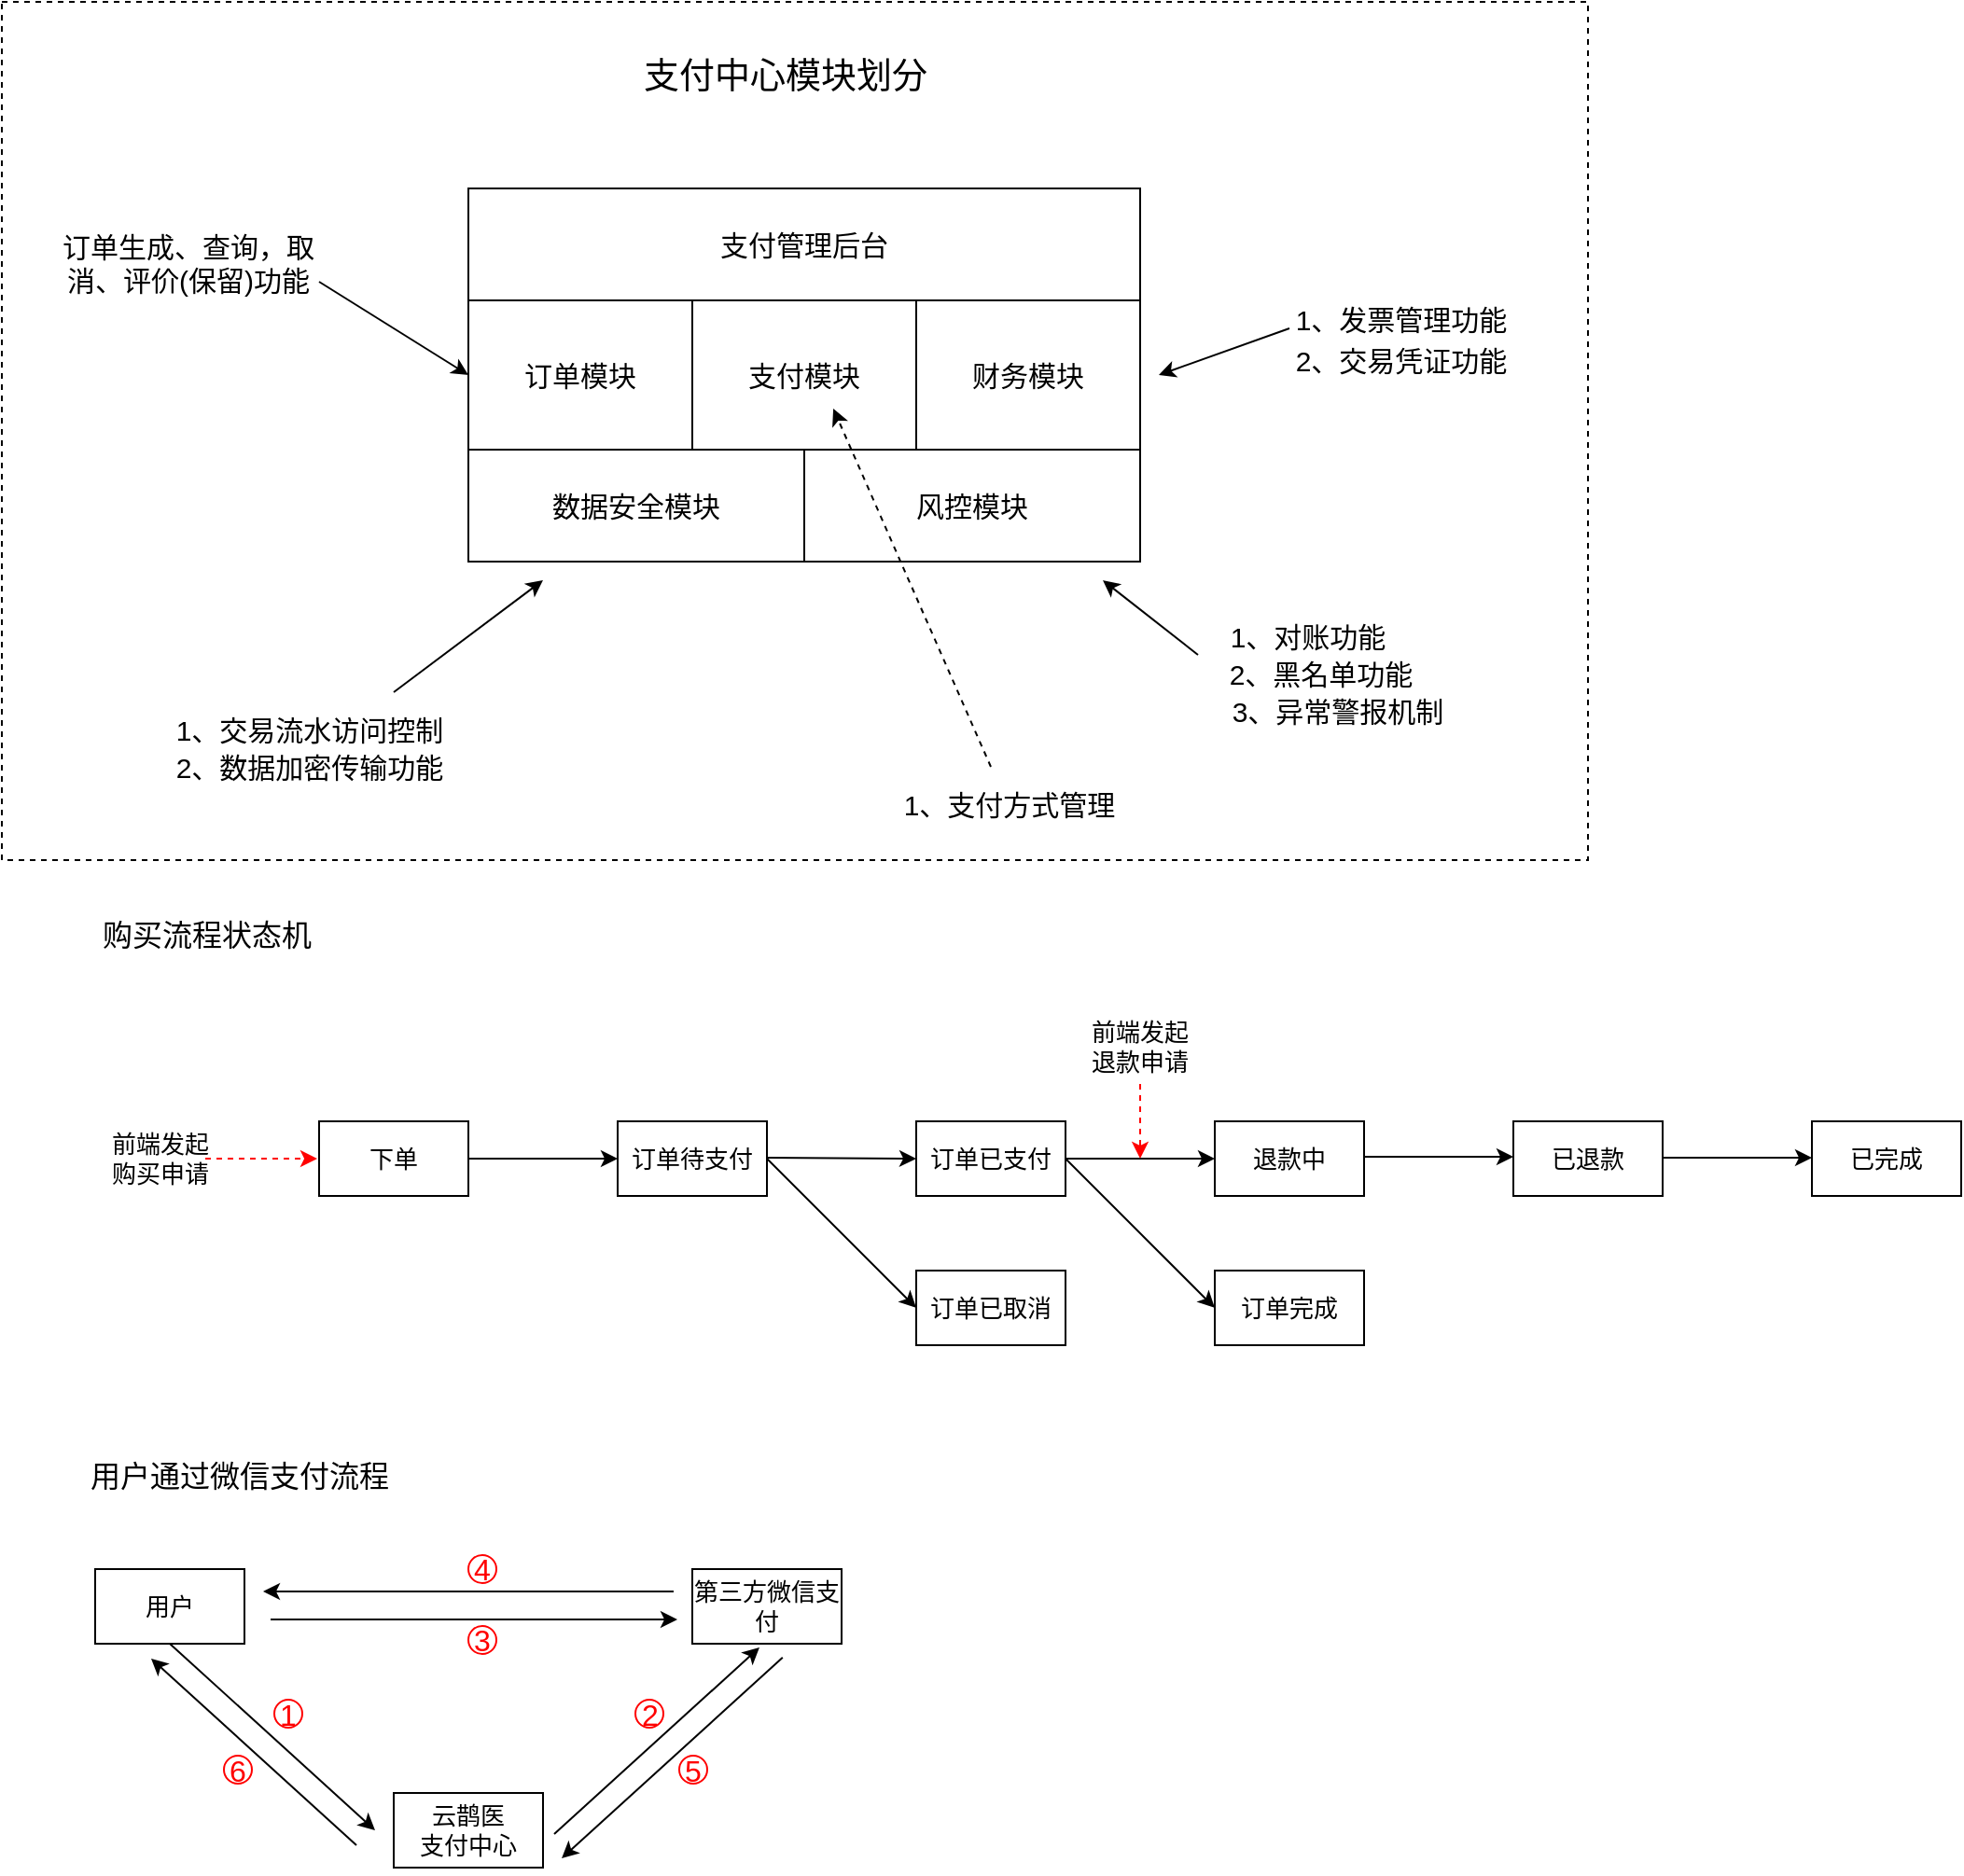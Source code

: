 <mxfile version="12.3.6" type="github" pages="1">
  <diagram id="r472rDjAA9qSprmHRPRD" name="第 1 页">
    <mxGraphModel dx="1292" dy="656" grid="1" gridSize="10" guides="1" tooltips="1" connect="1" arrows="1" fold="1" page="1" pageScale="1" pageWidth="1169" pageHeight="1654" math="0" shadow="0">
      <root>
        <mxCell id="0"/>
        <mxCell id="1" parent="0"/>
        <mxCell id="GhXFJLf9_k68R1W_ulhU-19" value="" style="rounded=0;whiteSpace=wrap;html=1;fontSize=15;dashed=1;movable=0;resizable=0;rotatable=0;deletable=0;editable=0;connectable=0;" vertex="1" parent="1">
          <mxGeometry x="70" y="240" width="850" height="460" as="geometry"/>
        </mxCell>
        <mxCell id="dZmA4iJcxUOx3Vsu7N3r-1" value="&lt;font style=&quot;font-size: 15px&quot;&gt;数据安全模块&lt;/font&gt;" style="rounded=0;whiteSpace=wrap;html=1;" parent="1" vertex="1">
          <mxGeometry x="320" y="480" width="180" height="60" as="geometry"/>
        </mxCell>
        <mxCell id="dZmA4iJcxUOx3Vsu7N3r-2" value="&lt;font style=&quot;font-size: 15px&quot;&gt;风控模块&lt;/font&gt;" style="rounded=0;whiteSpace=wrap;html=1;" parent="1" vertex="1">
          <mxGeometry x="500" y="480" width="180" height="60" as="geometry"/>
        </mxCell>
        <mxCell id="dZmA4iJcxUOx3Vsu7N3r-3" value="&lt;font style=&quot;font-size: 15px&quot;&gt;订单模块&lt;/font&gt;" style="rounded=0;whiteSpace=wrap;html=1;" parent="1" vertex="1">
          <mxGeometry x="320" y="400" width="120" height="80" as="geometry"/>
        </mxCell>
        <mxCell id="dZmA4iJcxUOx3Vsu7N3r-4" value="&lt;font style=&quot;font-size: 15px&quot;&gt;支付模块&lt;/font&gt;" style="rounded=0;whiteSpace=wrap;html=1;" parent="1" vertex="1">
          <mxGeometry x="440" y="400" width="120" height="80" as="geometry"/>
        </mxCell>
        <mxCell id="dZmA4iJcxUOx3Vsu7N3r-5" value="财务模块" style="rounded=0;whiteSpace=wrap;html=1;fontSize=15;" parent="1" vertex="1">
          <mxGeometry x="560" y="400" width="120" height="80" as="geometry"/>
        </mxCell>
        <mxCell id="dZmA4iJcxUOx3Vsu7N3r-7" value="&lt;font style=&quot;font-size: 19px;&quot;&gt;支付中心模块划分&lt;/font&gt;" style="text;html=1;strokeColor=none;fillColor=none;align=center;verticalAlign=middle;whiteSpace=wrap;rounded=0;dashed=1;fontSize=19;" parent="1" vertex="1">
          <mxGeometry x="390" y="270" width="200" height="20" as="geometry"/>
        </mxCell>
        <mxCell id="dZmA4iJcxUOx3Vsu7N3r-20" value="支付管理后台" style="rounded=0;whiteSpace=wrap;html=1;strokeColor=#000000;fontSize=15;" parent="1" vertex="1">
          <mxGeometry x="320" y="340" width="360" height="60" as="geometry"/>
        </mxCell>
        <mxCell id="GhXFJLf9_k68R1W_ulhU-1" value="2、数据加密传输功能" style="text;html=1;strokeColor=none;fillColor=none;align=center;verticalAlign=middle;whiteSpace=wrap;rounded=0;fontSize=15;" vertex="1" parent="1">
          <mxGeometry x="160" y="640" width="150" height="20" as="geometry"/>
        </mxCell>
        <mxCell id="GhXFJLf9_k68R1W_ulhU-2" value="1、发票管理功能" style="text;html=1;strokeColor=none;fillColor=none;align=center;verticalAlign=middle;whiteSpace=wrap;rounded=0;fontSize=15;" vertex="1" parent="1">
          <mxGeometry x="760" y="400" width="120" height="20" as="geometry"/>
        </mxCell>
        <mxCell id="GhXFJLf9_k68R1W_ulhU-3" value="2、交易凭证功能" style="text;html=1;strokeColor=none;fillColor=none;align=center;verticalAlign=middle;whiteSpace=wrap;rounded=0;fontSize=15;" vertex="1" parent="1">
          <mxGeometry x="760" y="422" width="120" height="20" as="geometry"/>
        </mxCell>
        <mxCell id="GhXFJLf9_k68R1W_ulhU-4" value="1、对账功能" style="text;html=1;strokeColor=none;fillColor=none;align=center;verticalAlign=middle;whiteSpace=wrap;rounded=0;fontSize=15;" vertex="1" parent="1">
          <mxGeometry x="720" y="570" width="100" height="20" as="geometry"/>
        </mxCell>
        <mxCell id="GhXFJLf9_k68R1W_ulhU-5" value="2、黑名单功能" style="text;html=1;strokeColor=none;fillColor=none;align=center;verticalAlign=middle;whiteSpace=wrap;rounded=0;fontSize=15;" vertex="1" parent="1">
          <mxGeometry x="722" y="590" width="110" height="20" as="geometry"/>
        </mxCell>
        <mxCell id="GhXFJLf9_k68R1W_ulhU-7" value="" style="endArrow=classic;html=1;fontSize=15;" edge="1" parent="1">
          <mxGeometry width="50" height="50" relative="1" as="geometry">
            <mxPoint x="711" y="590" as="sourcePoint"/>
            <mxPoint x="660" y="550" as="targetPoint"/>
          </mxGeometry>
        </mxCell>
        <mxCell id="GhXFJLf9_k68R1W_ulhU-8" value="" style="endArrow=classic;html=1;fontSize=15;" edge="1" parent="1">
          <mxGeometry width="50" height="50" relative="1" as="geometry">
            <mxPoint x="280" y="610" as="sourcePoint"/>
            <mxPoint x="360" y="550" as="targetPoint"/>
          </mxGeometry>
        </mxCell>
        <mxCell id="GhXFJLf9_k68R1W_ulhU-9" value="" style="endArrow=classic;html=1;fontSize=15;exitX=0;exitY=0.75;exitDx=0;exitDy=0;" edge="1" parent="1" source="GhXFJLf9_k68R1W_ulhU-2">
          <mxGeometry width="50" height="50" relative="1" as="geometry">
            <mxPoint x="740" y="490" as="sourcePoint"/>
            <mxPoint x="690" y="440" as="targetPoint"/>
          </mxGeometry>
        </mxCell>
        <mxCell id="GhXFJLf9_k68R1W_ulhU-10" value="订单生成、查询，取消、评价(保留)功能" style="text;html=1;strokeColor=none;fillColor=none;align=center;verticalAlign=middle;whiteSpace=wrap;rounded=0;fontSize=15;" vertex="1" parent="1">
          <mxGeometry x="100" y="370" width="140" height="20" as="geometry"/>
        </mxCell>
        <mxCell id="GhXFJLf9_k68R1W_ulhU-12" value="" style="endArrow=classic;html=1;fontSize=15;entryX=0;entryY=0.5;entryDx=0;entryDy=0;" edge="1" parent="1" target="dZmA4iJcxUOx3Vsu7N3r-3">
          <mxGeometry width="50" height="50" relative="1" as="geometry">
            <mxPoint x="240" y="390" as="sourcePoint"/>
            <mxPoint x="270" y="330" as="targetPoint"/>
          </mxGeometry>
        </mxCell>
        <mxCell id="GhXFJLf9_k68R1W_ulhU-13" value="1、支付方式管理" style="text;html=1;strokeColor=none;fillColor=none;align=center;verticalAlign=middle;whiteSpace=wrap;rounded=0;fontSize=15;" vertex="1" parent="1">
          <mxGeometry x="540" y="660" width="140" height="20" as="geometry"/>
        </mxCell>
        <mxCell id="GhXFJLf9_k68R1W_ulhU-14" value="" style="endArrow=classic;html=1;fontSize=15;dashed=1;" edge="1" parent="1">
          <mxGeometry width="50" height="50" relative="1" as="geometry">
            <mxPoint x="600" y="650" as="sourcePoint"/>
            <mxPoint x="515.556" y="458" as="targetPoint"/>
          </mxGeometry>
        </mxCell>
        <mxCell id="GhXFJLf9_k68R1W_ulhU-20" value="1、交易流水访问控制" style="text;html=1;strokeColor=none;fillColor=none;align=center;verticalAlign=middle;whiteSpace=wrap;rounded=0;fontSize=15;" vertex="1" parent="1">
          <mxGeometry x="160" y="620" width="150" height="20" as="geometry"/>
        </mxCell>
        <mxCell id="GhXFJLf9_k68R1W_ulhU-21" value="3、异常警报机制" style="text;html=1;strokeColor=none;fillColor=none;align=center;verticalAlign=middle;whiteSpace=wrap;rounded=0;fontSize=15;" vertex="1" parent="1">
          <mxGeometry x="722" y="610" width="128" height="20" as="geometry"/>
        </mxCell>
        <mxCell id="GhXFJLf9_k68R1W_ulhU-22" value="下单" style="rounded=0;whiteSpace=wrap;html=1;fontSize=13;" vertex="1" parent="1">
          <mxGeometry x="240" y="840" width="80" height="40" as="geometry"/>
        </mxCell>
        <mxCell id="GhXFJLf9_k68R1W_ulhU-24" value="购买流程状态机" style="text;html=1;strokeColor=none;fillColor=none;align=center;verticalAlign=middle;whiteSpace=wrap;rounded=0;dashed=1;fontSize=16;fontStyle=0" vertex="1" parent="1">
          <mxGeometry x="120" y="730" width="120" height="20" as="geometry"/>
        </mxCell>
        <mxCell id="GhXFJLf9_k68R1W_ulhU-26" style="edgeStyle=orthogonalEdgeStyle;rounded=0;orthogonalLoop=1;jettySize=auto;html=1;exitX=0.5;exitY=1;exitDx=0;exitDy=0;dashed=1;fontSize=19;" edge="1" parent="1" source="GhXFJLf9_k68R1W_ulhU-24" target="GhXFJLf9_k68R1W_ulhU-24">
          <mxGeometry relative="1" as="geometry"/>
        </mxCell>
        <mxCell id="GhXFJLf9_k68R1W_ulhU-28" value="订单待支付" style="rounded=0;whiteSpace=wrap;html=1;fontSize=13;" vertex="1" parent="1">
          <mxGeometry x="400" y="840" width="80" height="40" as="geometry"/>
        </mxCell>
        <mxCell id="GhXFJLf9_k68R1W_ulhU-29" value="订单已支付" style="rounded=0;whiteSpace=wrap;html=1;fontSize=13;" vertex="1" parent="1">
          <mxGeometry x="560" y="840" width="80" height="40" as="geometry"/>
        </mxCell>
        <mxCell id="GhXFJLf9_k68R1W_ulhU-30" value="订单已取消" style="rounded=0;whiteSpace=wrap;html=1;fontSize=13;" vertex="1" parent="1">
          <mxGeometry x="560" y="920" width="80" height="40" as="geometry"/>
        </mxCell>
        <mxCell id="GhXFJLf9_k68R1W_ulhU-31" value="退款中" style="rounded=0;whiteSpace=wrap;html=1;fontSize=13;" vertex="1" parent="1">
          <mxGeometry x="720" y="840" width="80" height="40" as="geometry"/>
        </mxCell>
        <mxCell id="GhXFJLf9_k68R1W_ulhU-32" value="已退款" style="rounded=0;whiteSpace=wrap;html=1;fontSize=13;" vertex="1" parent="1">
          <mxGeometry x="880" y="840" width="80" height="40" as="geometry"/>
        </mxCell>
        <mxCell id="GhXFJLf9_k68R1W_ulhU-33" value="" style="endArrow=classic;html=1;fontSize=13;entryX=0;entryY=0.5;entryDx=0;entryDy=0;exitX=1;exitY=0.5;exitDx=0;exitDy=0;" edge="1" parent="1" source="GhXFJLf9_k68R1W_ulhU-22" target="GhXFJLf9_k68R1W_ulhU-28">
          <mxGeometry width="50" height="50" relative="1" as="geometry">
            <mxPoint x="320" y="890" as="sourcePoint"/>
            <mxPoint x="370" y="840" as="targetPoint"/>
          </mxGeometry>
        </mxCell>
        <mxCell id="GhXFJLf9_k68R1W_ulhU-34" value="" style="endArrow=classic;html=1;fontSize=13;entryX=0;entryY=0.5;entryDx=0;entryDy=0;exitX=1;exitY=0.5;exitDx=0;exitDy=0;" edge="1" parent="1" target="GhXFJLf9_k68R1W_ulhU-29">
          <mxGeometry width="50" height="50" relative="1" as="geometry">
            <mxPoint x="480" y="859.5" as="sourcePoint"/>
            <mxPoint x="560" y="859.5" as="targetPoint"/>
          </mxGeometry>
        </mxCell>
        <mxCell id="GhXFJLf9_k68R1W_ulhU-35" value="" style="endArrow=classic;html=1;fontSize=13;entryX=0;entryY=0.5;entryDx=0;entryDy=0;" edge="1" parent="1" target="GhXFJLf9_k68R1W_ulhU-30">
          <mxGeometry width="50" height="50" relative="1" as="geometry">
            <mxPoint x="480" y="860" as="sourcePoint"/>
            <mxPoint x="560" y="827" as="targetPoint"/>
          </mxGeometry>
        </mxCell>
        <mxCell id="GhXFJLf9_k68R1W_ulhU-36" value="" style="endArrow=classic;html=1;fontSize=13;entryX=0;entryY=0.5;entryDx=0;entryDy=0;exitX=1;exitY=0.5;exitDx=0;exitDy=0;" edge="1" parent="1" source="GhXFJLf9_k68R1W_ulhU-29" target="GhXFJLf9_k68R1W_ulhU-31">
          <mxGeometry width="50" height="50" relative="1" as="geometry">
            <mxPoint x="660" y="890" as="sourcePoint"/>
            <mxPoint x="710" y="840" as="targetPoint"/>
          </mxGeometry>
        </mxCell>
        <mxCell id="GhXFJLf9_k68R1W_ulhU-37" value="" style="endArrow=classic;html=1;fontSize=13;entryX=0;entryY=0.5;entryDx=0;entryDy=0;exitX=1;exitY=0.5;exitDx=0;exitDy=0;" edge="1" parent="1">
          <mxGeometry width="50" height="50" relative="1" as="geometry">
            <mxPoint x="800" y="859" as="sourcePoint"/>
            <mxPoint x="880" y="859" as="targetPoint"/>
          </mxGeometry>
        </mxCell>
        <mxCell id="GhXFJLf9_k68R1W_ulhU-38" value="订单完成" style="rounded=0;whiteSpace=wrap;html=1;fontSize=13;" vertex="1" parent="1">
          <mxGeometry x="720" y="920" width="80" height="40" as="geometry"/>
        </mxCell>
        <mxCell id="GhXFJLf9_k68R1W_ulhU-39" value="" style="endArrow=classic;html=1;fontSize=13;entryX=0;entryY=0.5;entryDx=0;entryDy=0;exitX=1;exitY=0.5;exitDx=0;exitDy=0;" edge="1" parent="1" source="GhXFJLf9_k68R1W_ulhU-29" target="GhXFJLf9_k68R1W_ulhU-38">
          <mxGeometry width="50" height="50" relative="1" as="geometry">
            <mxPoint x="640" y="920" as="sourcePoint"/>
            <mxPoint x="690" y="870" as="targetPoint"/>
          </mxGeometry>
        </mxCell>
        <mxCell id="GhXFJLf9_k68R1W_ulhU-41" value="前端发起&lt;br&gt;退款申请" style="text;html=1;strokeColor=none;fillColor=none;align=center;verticalAlign=middle;whiteSpace=wrap;rounded=0;fontSize=13;" vertex="1" parent="1">
          <mxGeometry x="640" y="790" width="80" height="20" as="geometry"/>
        </mxCell>
        <mxCell id="GhXFJLf9_k68R1W_ulhU-42" value="" style="endArrow=classic;html=1;fontSize=13;strokeColor=#FF0000;dashed=1;" edge="1" parent="1">
          <mxGeometry width="50" height="50" relative="1" as="geometry">
            <mxPoint x="680" y="820" as="sourcePoint"/>
            <mxPoint x="680" y="860" as="targetPoint"/>
          </mxGeometry>
        </mxCell>
        <mxCell id="GhXFJLf9_k68R1W_ulhU-47" value="前端发起&lt;br&gt;购买申请" style="text;html=1;strokeColor=none;fillColor=none;align=center;verticalAlign=middle;whiteSpace=wrap;rounded=0;fontSize=13;" vertex="1" parent="1">
          <mxGeometry x="115" y="850" width="80" height="20" as="geometry"/>
        </mxCell>
        <mxCell id="GhXFJLf9_k68R1W_ulhU-48" value="" style="endArrow=classic;html=1;fontSize=13;entryX=0;entryY=0.5;entryDx=0;entryDy=0;dashed=1;strokeColor=#FF0000;" edge="1" parent="1">
          <mxGeometry width="50" height="50" relative="1" as="geometry">
            <mxPoint x="179" y="860" as="sourcePoint"/>
            <mxPoint x="239" y="860" as="targetPoint"/>
          </mxGeometry>
        </mxCell>
        <mxCell id="GhXFJLf9_k68R1W_ulhU-51" value="已完成" style="rounded=0;whiteSpace=wrap;html=1;fontSize=13;" vertex="1" parent="1">
          <mxGeometry x="1040" y="840" width="80" height="40" as="geometry"/>
        </mxCell>
        <mxCell id="GhXFJLf9_k68R1W_ulhU-52" value="" style="endArrow=classic;html=1;fontSize=13;entryX=0;entryY=0.5;entryDx=0;entryDy=0;exitX=1;exitY=0.5;exitDx=0;exitDy=0;" edge="1" parent="1">
          <mxGeometry width="50" height="50" relative="1" as="geometry">
            <mxPoint x="960" y="859.5" as="sourcePoint"/>
            <mxPoint x="1040" y="859.5" as="targetPoint"/>
          </mxGeometry>
        </mxCell>
        <mxCell id="GhXFJLf9_k68R1W_ulhU-53" value="用户通过微信支付流程" style="text;html=1;strokeColor=none;fillColor=none;align=center;verticalAlign=middle;whiteSpace=wrap;rounded=0;dashed=1;fontSize=16;fontStyle=0" vertex="1" parent="1">
          <mxGeometry x="115" y="1020" width="165" height="20" as="geometry"/>
        </mxCell>
        <mxCell id="GhXFJLf9_k68R1W_ulhU-54" value="用户下单" style="rounded=0;whiteSpace=wrap;html=1;fontSize=13;" vertex="1" parent="1">
          <mxGeometry x="120" y="1080" width="80" height="40" as="geometry"/>
        </mxCell>
        <mxCell id="GhXFJLf9_k68R1W_ulhU-55" value="云鹊医&lt;br&gt;支付中心" style="rounded=0;whiteSpace=wrap;html=1;fontSize=13;" vertex="1" parent="1">
          <mxGeometry x="280" y="1200" width="80" height="40" as="geometry"/>
        </mxCell>
        <mxCell id="GhXFJLf9_k68R1W_ulhU-56" value="第三方微信支付" style="rounded=0;whiteSpace=wrap;html=1;fontSize=13;" vertex="1" parent="1">
          <mxGeometry x="440" y="1080" width="80" height="40" as="geometry"/>
        </mxCell>
        <mxCell id="GhXFJLf9_k68R1W_ulhU-58" value="用户" style="rounded=0;whiteSpace=wrap;html=1;fontSize=13;" vertex="1" parent="1">
          <mxGeometry x="120" y="1080" width="80" height="40" as="geometry"/>
        </mxCell>
        <mxCell id="GhXFJLf9_k68R1W_ulhU-59" value="" style="endArrow=classic;html=1;strokeColor=#000000;fontSize=16;exitX=0.5;exitY=1;exitDx=0;exitDy=0;" edge="1" parent="1" source="GhXFJLf9_k68R1W_ulhU-58">
          <mxGeometry width="50" height="50" relative="1" as="geometry">
            <mxPoint x="160" y="1170" as="sourcePoint"/>
            <mxPoint x="270" y="1220" as="targetPoint"/>
          </mxGeometry>
        </mxCell>
        <mxCell id="GhXFJLf9_k68R1W_ulhU-60" value="" style="endArrow=classic;html=1;strokeColor=#000000;fontSize=16;entryX=0.5;entryY=1;entryDx=0;entryDy=0;" edge="1" parent="1">
          <mxGeometry width="50" height="50" relative="1" as="geometry">
            <mxPoint x="366" y="1222" as="sourcePoint"/>
            <mxPoint x="476" y="1122" as="targetPoint"/>
          </mxGeometry>
        </mxCell>
        <mxCell id="GhXFJLf9_k68R1W_ulhU-61" value="" style="endArrow=classic;html=1;strokeColor=#000000;fontSize=16;entryX=0;entryY=0.5;entryDx=0;entryDy=0;" edge="1" parent="1">
          <mxGeometry width="50" height="50" relative="1" as="geometry">
            <mxPoint x="214" y="1107" as="sourcePoint"/>
            <mxPoint x="432" y="1107" as="targetPoint"/>
          </mxGeometry>
        </mxCell>
        <mxCell id="GhXFJLf9_k68R1W_ulhU-62" value="" style="endArrow=classic;html=1;strokeColor=#000000;fontSize=16;exitX=0.605;exitY=1.06;exitDx=0;exitDy=0;exitPerimeter=0;" edge="1" parent="1">
          <mxGeometry width="50" height="50" relative="1" as="geometry">
            <mxPoint x="488.4" y="1127.4" as="sourcePoint"/>
            <mxPoint x="370" y="1235" as="targetPoint"/>
          </mxGeometry>
        </mxCell>
        <mxCell id="GhXFJLf9_k68R1W_ulhU-63" value="" style="endArrow=classic;html=1;strokeColor=#000000;fontSize=16;" edge="1" parent="1">
          <mxGeometry width="50" height="50" relative="1" as="geometry">
            <mxPoint x="260" y="1228" as="sourcePoint"/>
            <mxPoint x="150" y="1128" as="targetPoint"/>
          </mxGeometry>
        </mxCell>
        <mxCell id="GhXFJLf9_k68R1W_ulhU-64" value="" style="endArrow=classic;html=1;strokeColor=#000000;fontSize=16;" edge="1" parent="1">
          <mxGeometry width="50" height="50" relative="1" as="geometry">
            <mxPoint x="430" y="1092" as="sourcePoint"/>
            <mxPoint x="210" y="1092" as="targetPoint"/>
          </mxGeometry>
        </mxCell>
        <mxCell id="GhXFJLf9_k68R1W_ulhU-65" value="&lt;font color=&quot;#ff0000&quot;&gt;1&lt;/font&gt;" style="ellipse;whiteSpace=wrap;html=1;aspect=fixed;fontSize=16;strokeColor=#FF0000;" vertex="1" parent="1">
          <mxGeometry x="216" y="1150" width="15" height="15" as="geometry"/>
        </mxCell>
        <mxCell id="GhXFJLf9_k68R1W_ulhU-68" value="&lt;font color=&quot;#ff0000&quot;&gt;2&lt;/font&gt;" style="ellipse;whiteSpace=wrap;html=1;aspect=fixed;fontSize=16;strokeColor=#FF0000;" vertex="1" parent="1">
          <mxGeometry x="409.5" y="1150" width="15" height="15" as="geometry"/>
        </mxCell>
        <mxCell id="GhXFJLf9_k68R1W_ulhU-70" value="&lt;font color=&quot;#ff0000&quot;&gt;3&lt;/font&gt;" style="ellipse;whiteSpace=wrap;html=1;aspect=fixed;fontSize=16;strokeColor=#FF0000;" vertex="1" parent="1">
          <mxGeometry x="320" y="1110.5" width="15" height="15" as="geometry"/>
        </mxCell>
        <mxCell id="GhXFJLf9_k68R1W_ulhU-71" value="&lt;font color=&quot;#ff0000&quot;&gt;4&lt;/font&gt;" style="ellipse;whiteSpace=wrap;html=1;aspect=fixed;fontSize=16;strokeColor=#FF0000;" vertex="1" parent="1">
          <mxGeometry x="320" y="1072.5" width="15" height="15" as="geometry"/>
        </mxCell>
        <mxCell id="GhXFJLf9_k68R1W_ulhU-72" value="&lt;font color=&quot;#ff0000&quot;&gt;5&lt;/font&gt;" style="ellipse;whiteSpace=wrap;html=1;aspect=fixed;fontSize=16;strokeColor=#FF0000;" vertex="1" parent="1">
          <mxGeometry x="433" y="1180" width="15" height="15" as="geometry"/>
        </mxCell>
        <mxCell id="GhXFJLf9_k68R1W_ulhU-73" value="&lt;font color=&quot;#ff0000&quot;&gt;6&lt;/font&gt;" style="ellipse;whiteSpace=wrap;html=1;aspect=fixed;fontSize=16;strokeColor=#FF0000;" vertex="1" parent="1">
          <mxGeometry x="189" y="1180" width="15" height="15" as="geometry"/>
        </mxCell>
      </root>
    </mxGraphModel>
  </diagram>
</mxfile>
